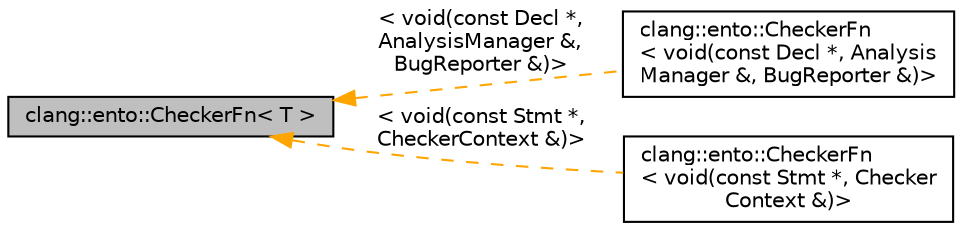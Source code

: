 digraph "clang::ento::CheckerFn&lt; T &gt;"
{
 // LATEX_PDF_SIZE
  bgcolor="transparent";
  edge [fontname="Helvetica",fontsize="10",labelfontname="Helvetica",labelfontsize="10"];
  node [fontname="Helvetica",fontsize="10",shape=record];
  rankdir="LR";
  Node1 [label="clang::ento::CheckerFn\< T \>",height=0.2,width=0.4,color="black", fillcolor="grey75", style="filled", fontcolor="black",tooltip=" "];
  Node1 -> Node2 [dir="back",color="orange",fontsize="10",style="dashed",label=" \< void(const Decl *,\l AnalysisManager &,\l BugReporter &)\>" ,fontname="Helvetica"];
  Node2 [label="clang::ento::CheckerFn\l\< void(const Decl *, Analysis\lManager &, BugReporter &)\>",height=0.2,width=0.4,color="black",URL="$classclang_1_1ento_1_1CheckerFn.html",tooltip=" "];
  Node1 -> Node3 [dir="back",color="orange",fontsize="10",style="dashed",label=" \< void(const Stmt *,\l CheckerContext &)\>" ,fontname="Helvetica"];
  Node3 [label="clang::ento::CheckerFn\l\< void(const Stmt *, Checker\lContext &)\>",height=0.2,width=0.4,color="black",URL="$classclang_1_1ento_1_1CheckerFn.html",tooltip=" "];
}
